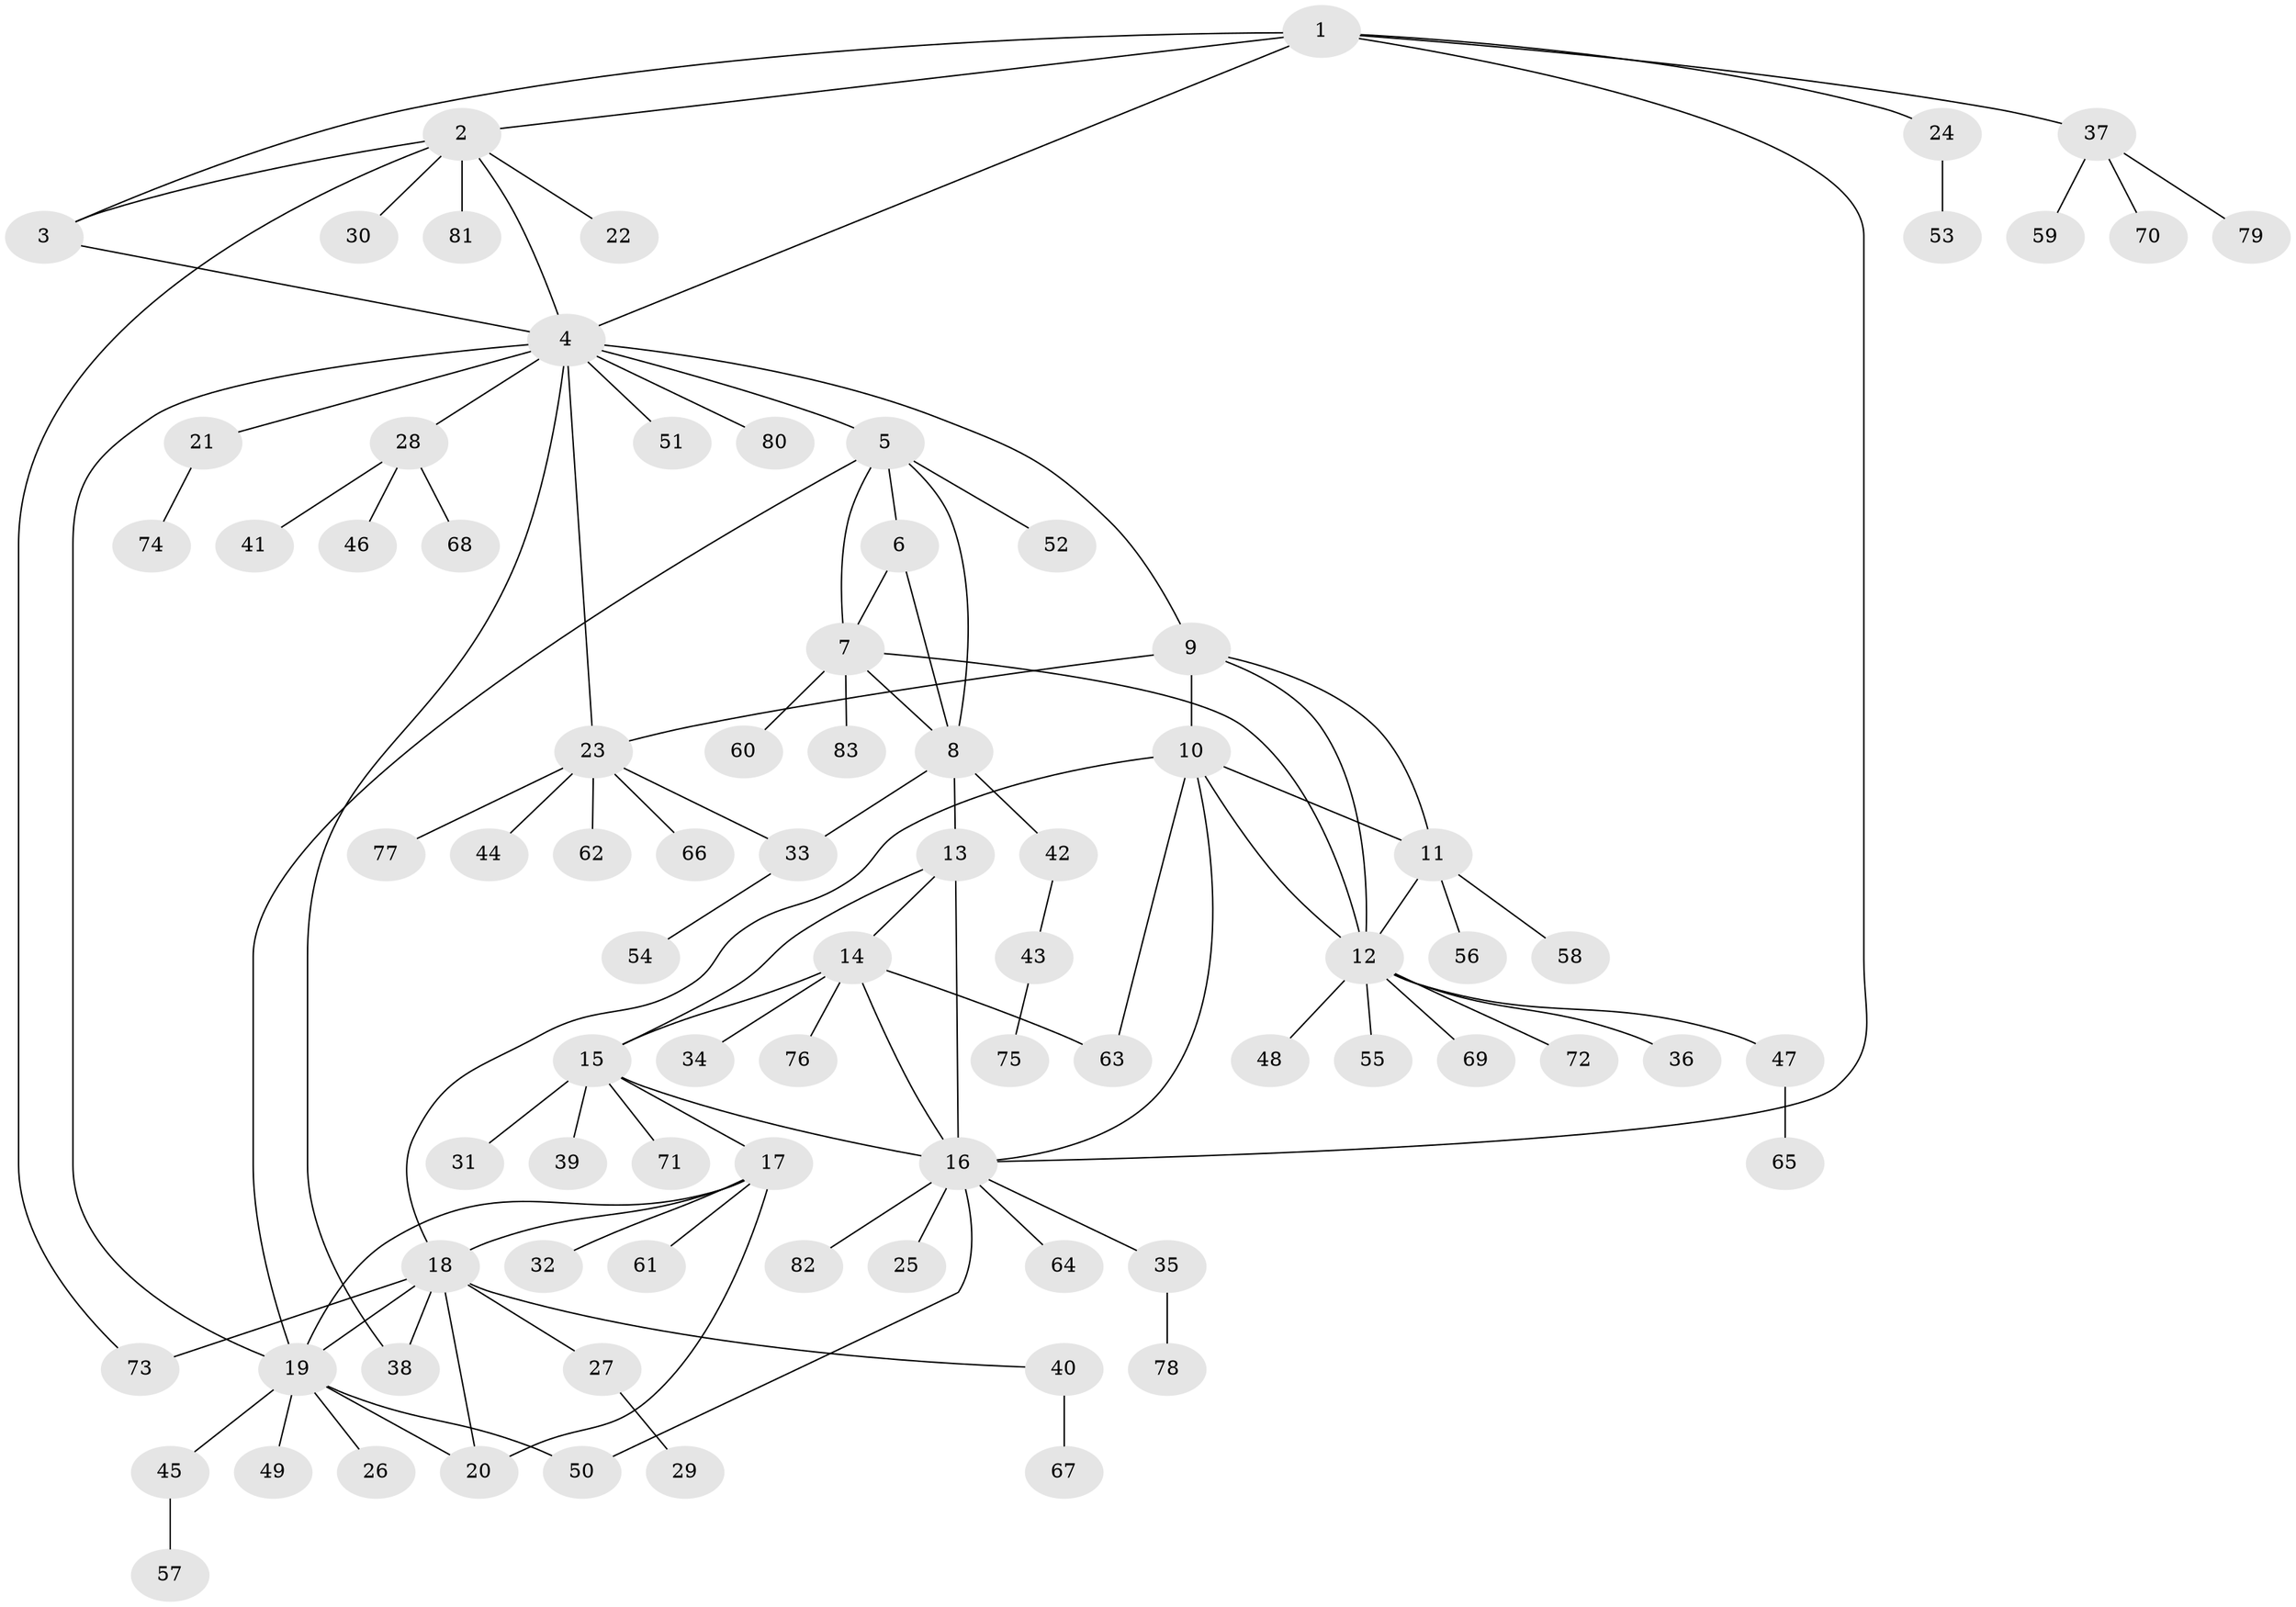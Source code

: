// Generated by graph-tools (version 1.1) at 2025/02/03/09/25 03:02:36]
// undirected, 83 vertices, 109 edges
graph export_dot {
graph [start="1"]
  node [color=gray90,style=filled];
  1;
  2;
  3;
  4;
  5;
  6;
  7;
  8;
  9;
  10;
  11;
  12;
  13;
  14;
  15;
  16;
  17;
  18;
  19;
  20;
  21;
  22;
  23;
  24;
  25;
  26;
  27;
  28;
  29;
  30;
  31;
  32;
  33;
  34;
  35;
  36;
  37;
  38;
  39;
  40;
  41;
  42;
  43;
  44;
  45;
  46;
  47;
  48;
  49;
  50;
  51;
  52;
  53;
  54;
  55;
  56;
  57;
  58;
  59;
  60;
  61;
  62;
  63;
  64;
  65;
  66;
  67;
  68;
  69;
  70;
  71;
  72;
  73;
  74;
  75;
  76;
  77;
  78;
  79;
  80;
  81;
  82;
  83;
  1 -- 2;
  1 -- 3;
  1 -- 4;
  1 -- 16;
  1 -- 24;
  1 -- 37;
  2 -- 3;
  2 -- 4;
  2 -- 22;
  2 -- 30;
  2 -- 73;
  2 -- 81;
  3 -- 4;
  4 -- 5;
  4 -- 9;
  4 -- 19;
  4 -- 21;
  4 -- 23;
  4 -- 28;
  4 -- 38;
  4 -- 51;
  4 -- 80;
  5 -- 6;
  5 -- 7;
  5 -- 8;
  5 -- 19;
  5 -- 52;
  6 -- 7;
  6 -- 8;
  7 -- 8;
  7 -- 12;
  7 -- 60;
  7 -- 83;
  8 -- 13;
  8 -- 33;
  8 -- 42;
  9 -- 10;
  9 -- 11;
  9 -- 12;
  9 -- 23;
  10 -- 11;
  10 -- 12;
  10 -- 16;
  10 -- 18;
  10 -- 63;
  11 -- 12;
  11 -- 56;
  11 -- 58;
  12 -- 36;
  12 -- 47;
  12 -- 48;
  12 -- 55;
  12 -- 69;
  12 -- 72;
  13 -- 14;
  13 -- 15;
  13 -- 16;
  14 -- 15;
  14 -- 16;
  14 -- 34;
  14 -- 63;
  14 -- 76;
  15 -- 16;
  15 -- 17;
  15 -- 31;
  15 -- 39;
  15 -- 71;
  16 -- 25;
  16 -- 35;
  16 -- 50;
  16 -- 64;
  16 -- 82;
  17 -- 18;
  17 -- 19;
  17 -- 20;
  17 -- 32;
  17 -- 61;
  18 -- 19;
  18 -- 20;
  18 -- 27;
  18 -- 38;
  18 -- 40;
  18 -- 73;
  19 -- 20;
  19 -- 26;
  19 -- 45;
  19 -- 49;
  19 -- 50;
  21 -- 74;
  23 -- 33;
  23 -- 44;
  23 -- 62;
  23 -- 66;
  23 -- 77;
  24 -- 53;
  27 -- 29;
  28 -- 41;
  28 -- 46;
  28 -- 68;
  33 -- 54;
  35 -- 78;
  37 -- 59;
  37 -- 70;
  37 -- 79;
  40 -- 67;
  42 -- 43;
  43 -- 75;
  45 -- 57;
  47 -- 65;
}
